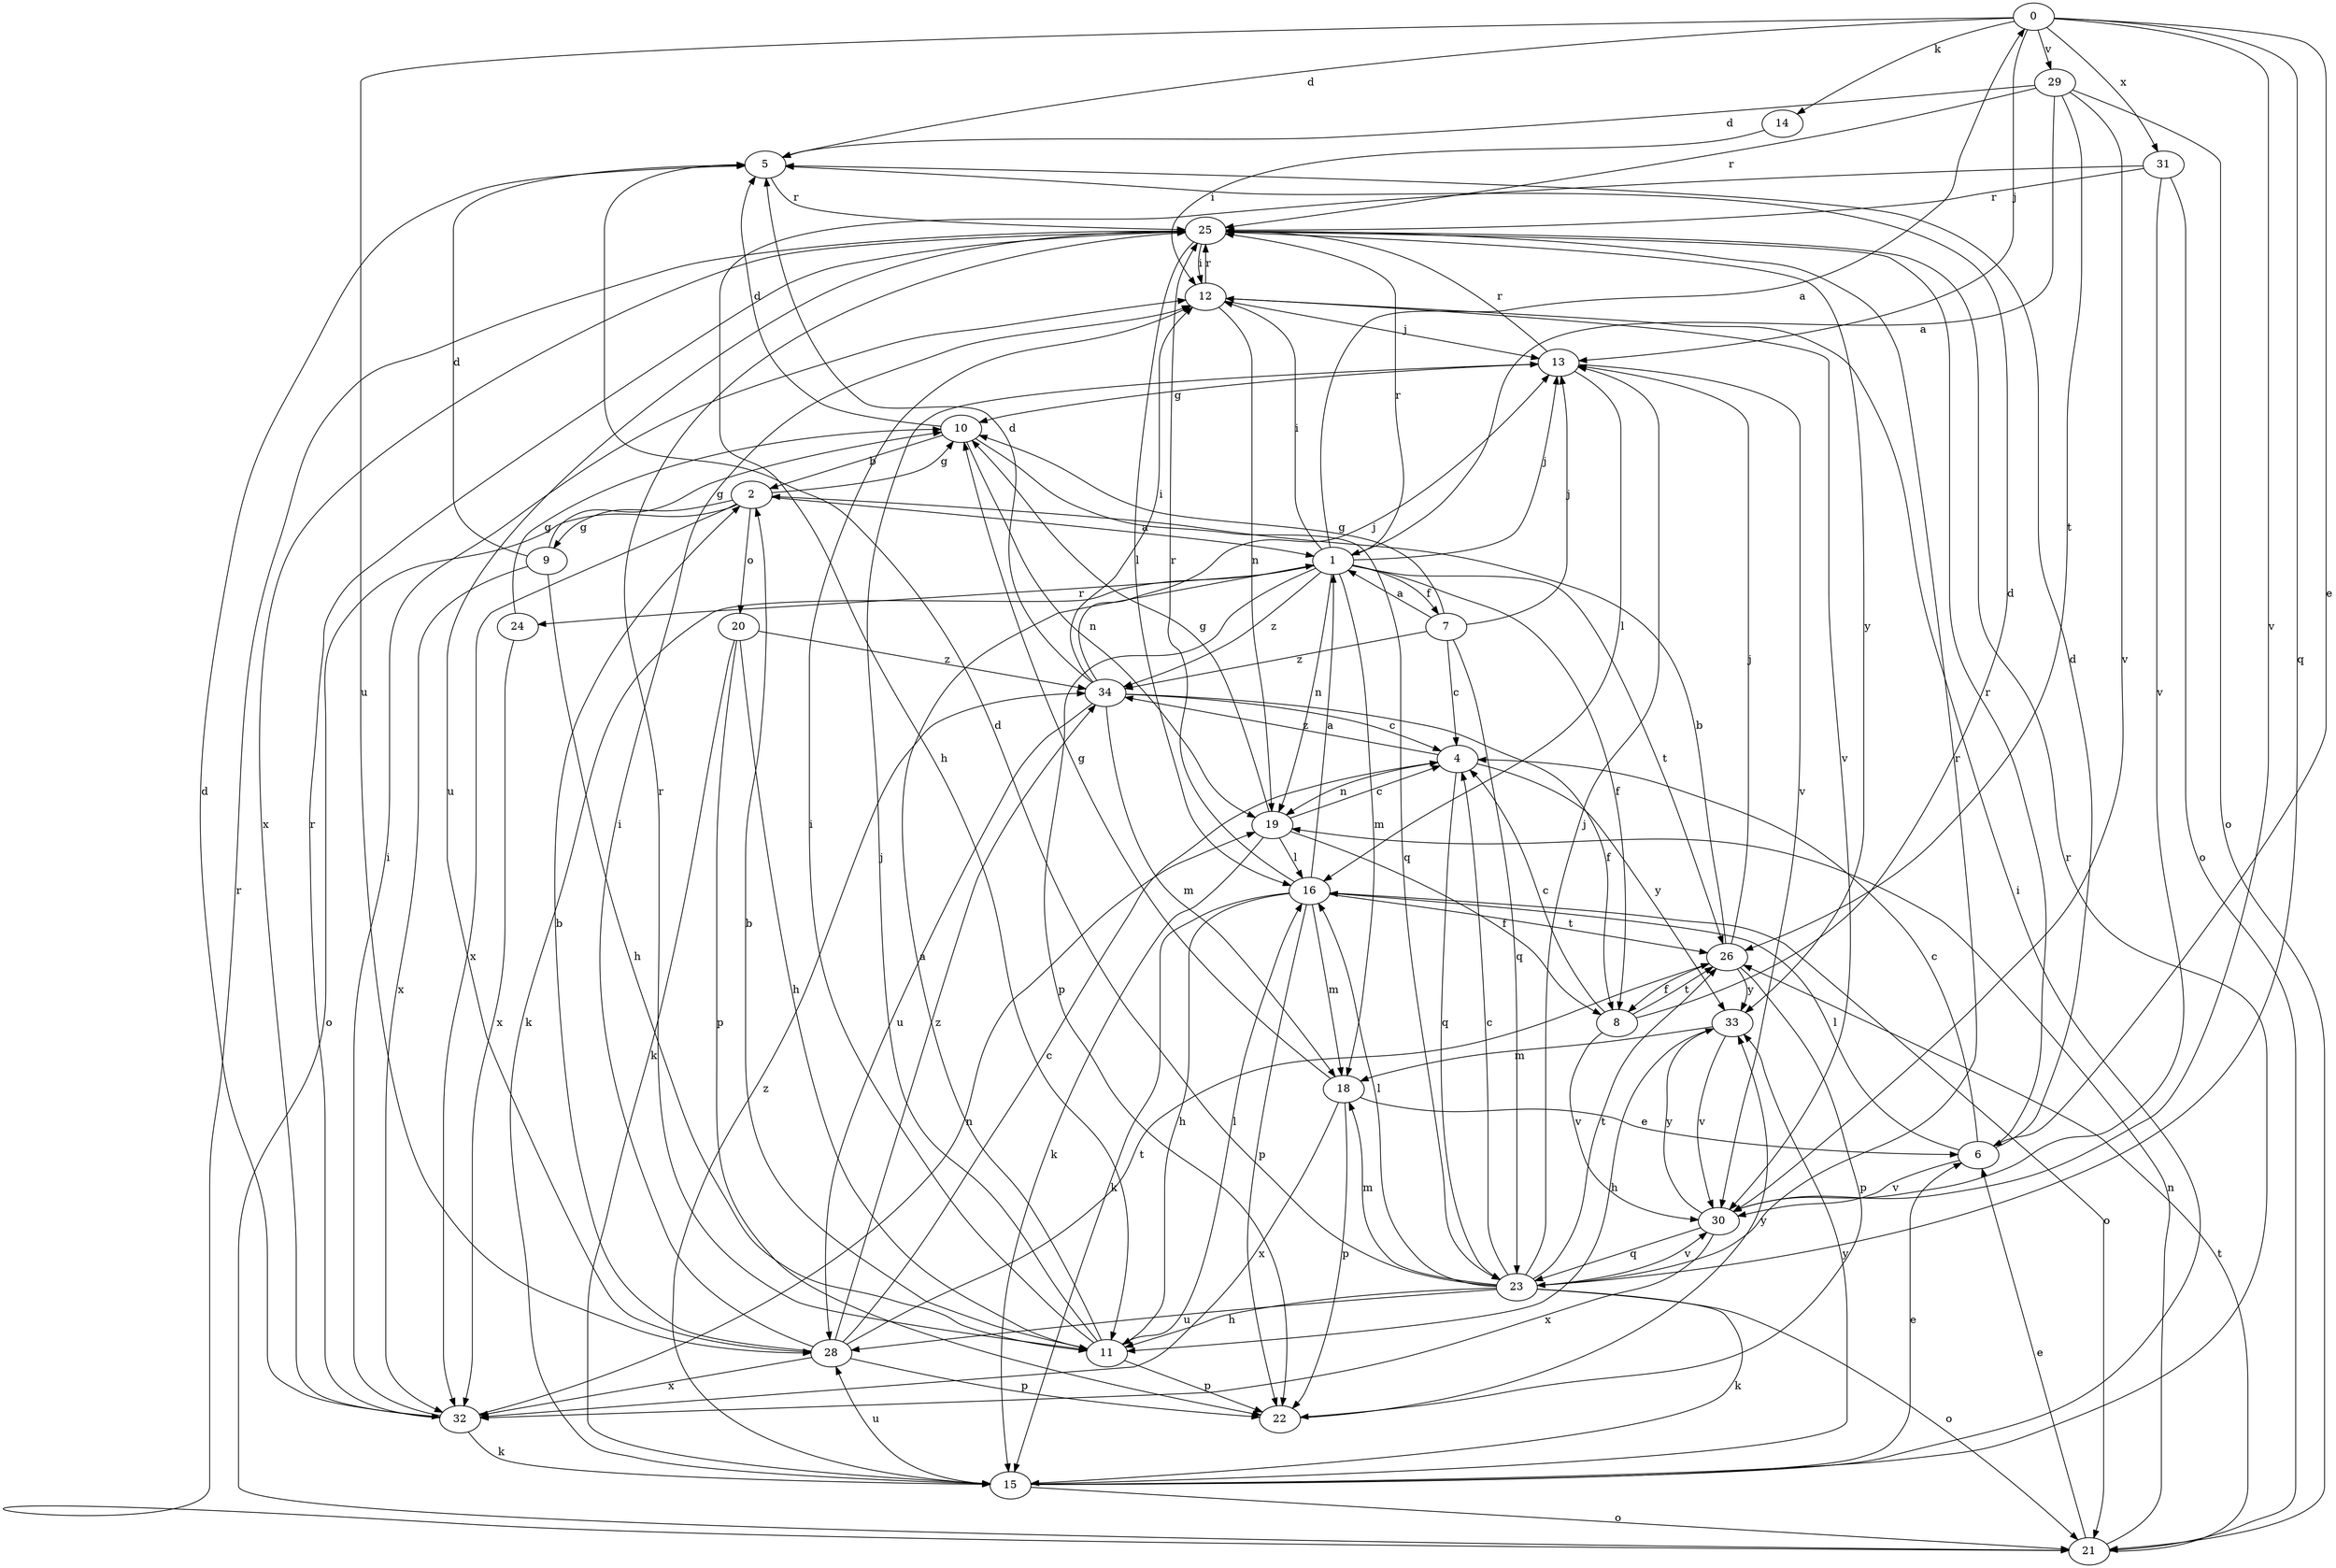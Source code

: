 strict digraph  {
0;
1;
2;
4;
5;
6;
7;
8;
9;
10;
11;
12;
13;
14;
15;
16;
18;
19;
20;
21;
22;
23;
24;
25;
26;
28;
29;
30;
31;
32;
33;
34;
0 -> 5  [label=d];
0 -> 6  [label=e];
0 -> 13  [label=j];
0 -> 14  [label=k];
0 -> 23  [label=q];
0 -> 28  [label=u];
0 -> 29  [label=v];
0 -> 30  [label=v];
0 -> 31  [label=x];
1 -> 0  [label=a];
1 -> 7  [label=f];
1 -> 8  [label=f];
1 -> 12  [label=i];
1 -> 13  [label=j];
1 -> 15  [label=k];
1 -> 18  [label=m];
1 -> 19  [label=n];
1 -> 22  [label=p];
1 -> 24  [label=r];
1 -> 25  [label=r];
1 -> 26  [label=t];
1 -> 34  [label=z];
2 -> 1  [label=a];
2 -> 9  [label=g];
2 -> 10  [label=g];
2 -> 20  [label=o];
2 -> 21  [label=o];
2 -> 32  [label=x];
4 -> 19  [label=n];
4 -> 23  [label=q];
4 -> 33  [label=y];
4 -> 34  [label=z];
5 -> 25  [label=r];
6 -> 4  [label=c];
6 -> 5  [label=d];
6 -> 16  [label=l];
6 -> 25  [label=r];
6 -> 30  [label=v];
7 -> 1  [label=a];
7 -> 4  [label=c];
7 -> 10  [label=g];
7 -> 13  [label=j];
7 -> 23  [label=q];
7 -> 34  [label=z];
8 -> 4  [label=c];
8 -> 5  [label=d];
8 -> 26  [label=t];
8 -> 30  [label=v];
9 -> 5  [label=d];
9 -> 10  [label=g];
9 -> 11  [label=h];
9 -> 32  [label=x];
10 -> 2  [label=b];
10 -> 5  [label=d];
10 -> 19  [label=n];
10 -> 23  [label=q];
11 -> 1  [label=a];
11 -> 2  [label=b];
11 -> 12  [label=i];
11 -> 13  [label=j];
11 -> 16  [label=l];
11 -> 22  [label=p];
11 -> 25  [label=r];
12 -> 13  [label=j];
12 -> 19  [label=n];
12 -> 25  [label=r];
12 -> 30  [label=v];
13 -> 10  [label=g];
13 -> 16  [label=l];
13 -> 25  [label=r];
13 -> 30  [label=v];
14 -> 12  [label=i];
15 -> 6  [label=e];
15 -> 12  [label=i];
15 -> 21  [label=o];
15 -> 25  [label=r];
15 -> 28  [label=u];
15 -> 33  [label=y];
15 -> 34  [label=z];
16 -> 1  [label=a];
16 -> 11  [label=h];
16 -> 15  [label=k];
16 -> 18  [label=m];
16 -> 21  [label=o];
16 -> 22  [label=p];
16 -> 25  [label=r];
16 -> 26  [label=t];
18 -> 6  [label=e];
18 -> 10  [label=g];
18 -> 22  [label=p];
18 -> 32  [label=x];
19 -> 4  [label=c];
19 -> 8  [label=f];
19 -> 10  [label=g];
19 -> 15  [label=k];
19 -> 16  [label=l];
20 -> 11  [label=h];
20 -> 15  [label=k];
20 -> 22  [label=p];
20 -> 34  [label=z];
21 -> 6  [label=e];
21 -> 19  [label=n];
21 -> 25  [label=r];
21 -> 26  [label=t];
22 -> 33  [label=y];
23 -> 4  [label=c];
23 -> 5  [label=d];
23 -> 11  [label=h];
23 -> 13  [label=j];
23 -> 15  [label=k];
23 -> 16  [label=l];
23 -> 18  [label=m];
23 -> 21  [label=o];
23 -> 25  [label=r];
23 -> 26  [label=t];
23 -> 28  [label=u];
23 -> 30  [label=v];
24 -> 10  [label=g];
24 -> 32  [label=x];
25 -> 12  [label=i];
25 -> 16  [label=l];
25 -> 28  [label=u];
25 -> 32  [label=x];
25 -> 33  [label=y];
26 -> 2  [label=b];
26 -> 8  [label=f];
26 -> 13  [label=j];
26 -> 22  [label=p];
26 -> 33  [label=y];
28 -> 2  [label=b];
28 -> 4  [label=c];
28 -> 12  [label=i];
28 -> 22  [label=p];
28 -> 26  [label=t];
28 -> 32  [label=x];
28 -> 34  [label=z];
29 -> 1  [label=a];
29 -> 5  [label=d];
29 -> 21  [label=o];
29 -> 25  [label=r];
29 -> 26  [label=t];
29 -> 30  [label=v];
30 -> 23  [label=q];
30 -> 32  [label=x];
30 -> 33  [label=y];
31 -> 11  [label=h];
31 -> 21  [label=o];
31 -> 25  [label=r];
31 -> 30  [label=v];
32 -> 5  [label=d];
32 -> 12  [label=i];
32 -> 15  [label=k];
32 -> 19  [label=n];
32 -> 25  [label=r];
33 -> 11  [label=h];
33 -> 18  [label=m];
33 -> 30  [label=v];
34 -> 4  [label=c];
34 -> 5  [label=d];
34 -> 8  [label=f];
34 -> 12  [label=i];
34 -> 13  [label=j];
34 -> 18  [label=m];
34 -> 28  [label=u];
}
